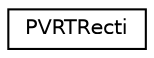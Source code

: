 digraph "Graphical Class Hierarchy"
{
  edge [fontname="Helvetica",fontsize="10",labelfontname="Helvetica",labelfontsize="10"];
  node [fontname="Helvetica",fontsize="10",shape=record];
  rankdir="LR";
  Node1 [label="PVRTRecti",height=0.2,width=0.4,color="black", fillcolor="white", style="filled",URL="$struct_p_v_r_t_recti.html"];
}
